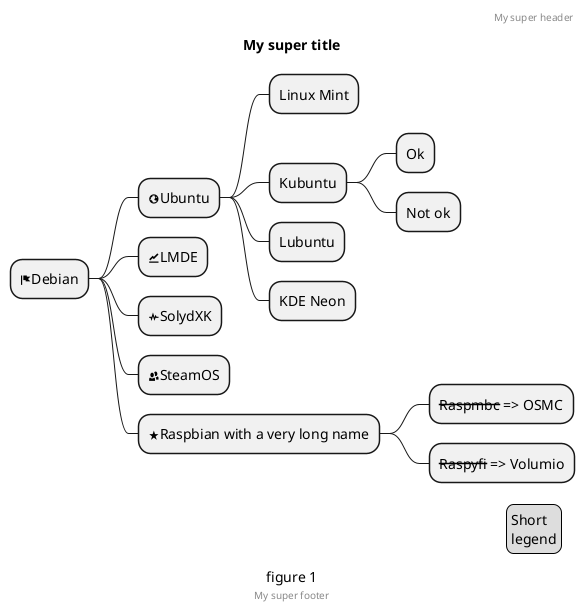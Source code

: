 @startmindmap
'https://plantuml.com/mindmap-diagram

caption figure 1
title My super title

* <&flag>Debian
** <&globe>Ubuntu
*** Linux Mint
*** Kubuntu
**** Ok
**** Not ok
*** Lubuntu
*** KDE Neon
** <&graph>LMDE
** <&pulse>SolydXK
** <&people>SteamOS
** <&star>Raspbian with a very long name
*** <s>Raspmbc</s> => OSMC
*** <s>Raspyfi</s> => Volumio

header
My super header
endheader

center footer My super footer

legend right
  Short
  legend
endlegend
@endmindmap
